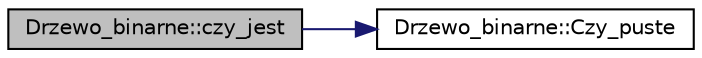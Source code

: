 digraph G
{
  edge [fontname="Helvetica",fontsize="10",labelfontname="Helvetica",labelfontsize="10"];
  node [fontname="Helvetica",fontsize="10",shape=record];
  rankdir="LR";
  Node1 [label="Drzewo_binarne::czy_jest",height=0.2,width=0.4,color="black", fillcolor="grey75", style="filled" fontcolor="black"];
  Node1 -> Node2 [color="midnightblue",fontsize="10",style="solid"];
  Node2 [label="Drzewo_binarne::Czy_puste",height=0.2,width=0.4,color="black", fillcolor="white", style="filled",URL="$class_drzewo__binarne.html#aa9e767a3f55ca4d93e5eab7d8d27633d",tooltip="Czy drzewo jest puste."];
}
